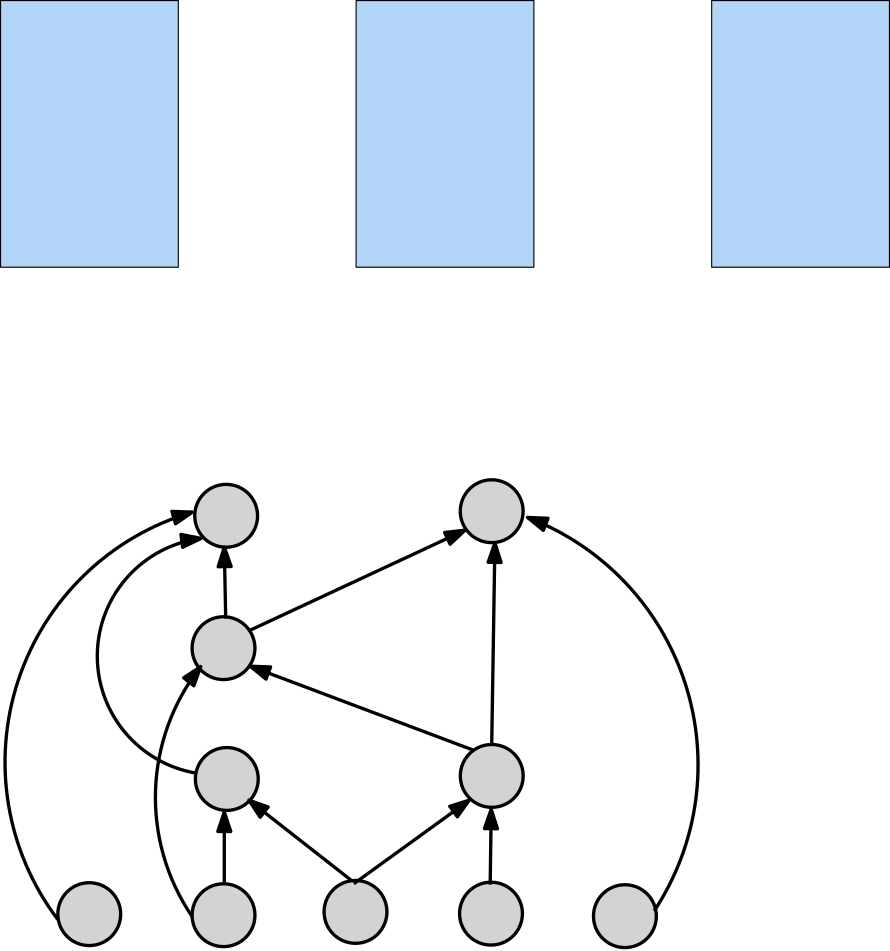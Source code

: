 <?xml version="1.0"?>
<!DOCTYPE ipe SYSTEM "ipe.dtd">
<ipe version="70212" creator="Ipe 7.2.12">
<info created="D:20190817135040" modified="D:20190817150540"/>
<ipestyle name="basic">
<symbol name="arrow/arc(spx)">
<path stroke="sym-stroke" fill="sym-stroke" pen="sym-pen">
0 0 m
-1 0.333 l
-1 -0.333 l
h
</path>
</symbol>
<symbol name="arrow/farc(spx)">
<path stroke="sym-stroke" fill="white" pen="sym-pen">
0 0 m
-1 0.333 l
-1 -0.333 l
h
</path>
</symbol>
<symbol name="arrow/ptarc(spx)">
<path stroke="sym-stroke" fill="sym-stroke" pen="sym-pen">
0 0 m
-1 0.333 l
-0.8 0 l
-1 -0.333 l
h
</path>
</symbol>
<symbol name="arrow/fptarc(spx)">
<path stroke="sym-stroke" fill="white" pen="sym-pen">
0 0 m
-1 0.333 l
-0.8 0 l
-1 -0.333 l
h
</path>
</symbol>
<symbol name="mark/circle(sx)" transformations="translations">
<path fill="sym-stroke">
0.6 0 0 0.6 0 0 e
0.4 0 0 0.4 0 0 e
</path>
</symbol>
<symbol name="mark/disk(sx)" transformations="translations">
<path fill="sym-stroke">
0.6 0 0 0.6 0 0 e
</path>
</symbol>
<symbol name="mark/fdisk(sfx)" transformations="translations">
<group>
<path fill="sym-fill">
0.5 0 0 0.5 0 0 e
</path>
<path fill="sym-stroke" fillrule="eofill">
0.6 0 0 0.6 0 0 e
0.4 0 0 0.4 0 0 e
</path>
</group>
</symbol>
<symbol name="mark/box(sx)" transformations="translations">
<path fill="sym-stroke" fillrule="eofill">
-0.6 -0.6 m
0.6 -0.6 l
0.6 0.6 l
-0.6 0.6 l
h
-0.4 -0.4 m
0.4 -0.4 l
0.4 0.4 l
-0.4 0.4 l
h
</path>
</symbol>
<symbol name="mark/square(sx)" transformations="translations">
<path fill="sym-stroke">
-0.6 -0.6 m
0.6 -0.6 l
0.6 0.6 l
-0.6 0.6 l
h
</path>
</symbol>
<symbol name="mark/fsquare(sfx)" transformations="translations">
<group>
<path fill="sym-fill">
-0.5 -0.5 m
0.5 -0.5 l
0.5 0.5 l
-0.5 0.5 l
h
</path>
<path fill="sym-stroke" fillrule="eofill">
-0.6 -0.6 m
0.6 -0.6 l
0.6 0.6 l
-0.6 0.6 l
h
-0.4 -0.4 m
0.4 -0.4 l
0.4 0.4 l
-0.4 0.4 l
h
</path>
</group>
</symbol>
<symbol name="mark/cross(sx)" transformations="translations">
<group>
<path fill="sym-stroke">
-0.43 -0.57 m
0.57 0.43 l
0.43 0.57 l
-0.57 -0.43 l
h
</path>
<path fill="sym-stroke">
-0.43 0.57 m
0.57 -0.43 l
0.43 -0.57 l
-0.57 0.43 l
h
</path>
</group>
</symbol>
<symbol name="arrow/fnormal(spx)">
<path stroke="sym-stroke" fill="white" pen="sym-pen">
0 0 m
-1 0.333 l
-1 -0.333 l
h
</path>
</symbol>
<symbol name="arrow/pointed(spx)">
<path stroke="sym-stroke" fill="sym-stroke" pen="sym-pen">
0 0 m
-1 0.333 l
-0.8 0 l
-1 -0.333 l
h
</path>
</symbol>
<symbol name="arrow/fpointed(spx)">
<path stroke="sym-stroke" fill="white" pen="sym-pen">
0 0 m
-1 0.333 l
-0.8 0 l
-1 -0.333 l
h
</path>
</symbol>
<symbol name="arrow/linear(spx)">
<path stroke="sym-stroke" pen="sym-pen">
-1 0.333 m
0 0 l
-1 -0.333 l
</path>
</symbol>
<symbol name="arrow/fdouble(spx)">
<path stroke="sym-stroke" fill="white" pen="sym-pen">
0 0 m
-1 0.333 l
-1 -0.333 l
h
-1 0 m
-2 0.333 l
-2 -0.333 l
h
</path>
</symbol>
<symbol name="arrow/double(spx)">
<path stroke="sym-stroke" fill="sym-stroke" pen="sym-pen">
0 0 m
-1 0.333 l
-1 -0.333 l
h
-1 0 m
-2 0.333 l
-2 -0.333 l
h
</path>
</symbol>
<pen name="heavier" value="0.8"/>
<pen name="fat" value="1.2"/>
<pen name="ultrafat" value="2"/>
<symbolsize name="large" value="5"/>
<symbolsize name="small" value="2"/>
<symbolsize name="tiny" value="1.1"/>
<arrowsize name="large" value="10"/>
<arrowsize name="small" value="5"/>
<arrowsize name="tiny" value="3"/>
<color name="red" value="1 0 0"/>
<color name="green" value="0 1 0"/>
<color name="blue" value="0 0 1"/>
<color name="yellow" value="1 1 0"/>
<color name="orange" value="1 0.647 0"/>
<color name="gold" value="1 0.843 0"/>
<color name="purple" value="0.627 0.125 0.941"/>
<color name="gray" value="0.745"/>
<color name="brown" value="0.647 0.165 0.165"/>
<color name="navy" value="0 0 0.502"/>
<color name="pink" value="1 0.753 0.796"/>
<color name="seagreen" value="0.18 0.545 0.341"/>
<color name="turquoise" value="0.251 0.878 0.816"/>
<color name="violet" value="0.933 0.51 0.933"/>
<color name="darkblue" value="0 0 0.545"/>
<color name="darkcyan" value="0 0.545 0.545"/>
<color name="darkgray" value="0.663"/>
<color name="darkgreen" value="0 0.392 0"/>
<color name="darkmagenta" value="0.545 0 0.545"/>
<color name="darkorange" value="1 0.549 0"/>
<color name="darkred" value="0.545 0 0"/>
<color name="lightblue" value="0.678 0.847 0.902"/>
<color name="lightcyan" value="0.878 1 1"/>
<color name="lightgray" value="0.827"/>
<color name="lightgreen" value="0.565 0.933 0.565"/>
<color name="lightyellow" value="1 1 0.878"/>
<dashstyle name="dashed" value="[4] 0"/>
<dashstyle name="dotted" value="[1 3] 0"/>
<dashstyle name="dash dotted" value="[4 2 1 2] 0"/>
<dashstyle name="dash dot dotted" value="[4 2 1 2 1 2] 0"/>
<textsize name="large" value="\large"/>
<textsize name="Large" value="\Large"/>
<textsize name="LARGE" value="\LARGE"/>
<textsize name="huge" value="\huge"/>
<textsize name="Huge" value="\Huge"/>
<textsize name="small" value="\small"/>
<textsize name="footnote" value="\footnotesize"/>
<textsize name="tiny" value="\tiny"/>
<textstyle name="center" begin="\begin{center}" end="\end{center}"/>
<textstyle name="itemize" begin="\begin{itemize}" end="\end{itemize}"/>
<textstyle name="item" begin="\begin{itemize}\item{}" end="\end{itemize}"/>
<gridsize name="4 pts" value="4"/>
<gridsize name="8 pts (~3 mm)" value="8"/>
<gridsize name="16 pts (~6 mm)" value="16"/>
<gridsize name="32 pts (~12 mm)" value="32"/>
<gridsize name="10 pts (~3.5 mm)" value="10"/>
<gridsize name="20 pts (~7 mm)" value="20"/>
<gridsize name="14 pts (~5 mm)" value="14"/>
<gridsize name="28 pts (~10 mm)" value="28"/>
<gridsize name="56 pts (~20 mm)" value="56"/>
<anglesize name="90 deg" value="90"/>
<anglesize name="60 deg" value="60"/>
<anglesize name="45 deg" value="45"/>
<anglesize name="30 deg" value="30"/>
<anglesize name="22.5 deg" value="22.5"/>
<opacity name="10%" value="0.1"/>
<opacity name="30%" value="0.3"/>
<opacity name="50%" value="0.5"/>
<opacity name="75%" value="0.75"/>
<tiling name="falling" angle="-60" step="4" width="1"/>
<tiling name="rising" angle="30" step="4" width="1"/>
</ipestyle>
<page>
<layer name="alpha"/>
<view layers="alpha" active="alpha"/>
<path layer="alpha" stroke="black" fill="0.698 0.831 0.961">
32 800 m
32 704 l
96 704 l
96 800 l
h
</path>
<path matrix="1 0 0 1 128 0" stroke="black" fill="0.698 0.831 0.961">
32 800 m
32 704 l
96 704 l
96 800 l
h
</path>
<path matrix="1 0 0 1 256 0" stroke="black" fill="0.698 0.831 0.961">
32 800 m
32 704 l
96 704 l
96 800 l
h
</path>
<path matrix="1 0 0 1 -200.073 -176.888" stroke="black" fill="lightgray" pen="fat">
11.3137 0 0 11.3137 264 648 e
</path>
<path matrix="1 0 0 1 -151.732 -177.276" stroke="black" fill="lightgray" pen="fat">
11.3137 0 0 11.3137 264 648 e
</path>
<path matrix="1 0 0 1 -104.218 -176.082" stroke="black" fill="lightgray" pen="fat">
11.3137 0 0 11.3137 264 648 e
</path>
<path matrix="1 0 0 1 -55.441 -176.708" stroke="black" fill="lightgray" pen="fat">
11.3137 0 0 11.3137 264 648 e
</path>
<path matrix="1 0 0 1 -7.232 -177.618" stroke="black" fill="lightgray" pen="fat">
11.3137 0 0 11.3137 264 648 e
</path>
<path matrix="1 0 0 1 -55.172 -127.131" stroke="black" fill="lightgray" pen="fat">
11.3137 0 0 11.3137 264 648 e
</path>
<path matrix="1 0 0 1 -150.548 -128.234" stroke="black" fill="lightgray" pen="fat">
11.3137 0 0 11.3137 264 648 e
</path>
<path matrix="1 0 0 1 -151.733 -81.1408" stroke="black" fill="lightgray" pen="fat">
11.3137 0 0 11.3137 264 648 e
</path>
<path matrix="1 0 0 1 -150.785 -33.488" stroke="black" fill="lightgray" pen="fat">
11.3137 0 0 11.3137 264 648 e
</path>
<path matrix="1 0 0 1 -55.189 -31.839" stroke="black" fill="lightgray" pen="fat">
11.3137 0 0 11.3137 264 648 e
</path>
<path matrix="1 0 0 1 -280 -176" stroke="black" pen="fat" arrow="normal/normal">
392.544 658.516 m
392.544 683.878 l
</path>
<path matrix="1 0 0 1 -280 -176" stroke="black" pen="fat" arrow="normal/normal">
380.982 646.234 m
76.1394 0 0 -76.1394 443.886 689.132 384.078 736.251 a
</path>
<path matrix="1 0 0 1 -280 -176" stroke="black" pen="fat" arrow="normal/normal">
438.352 659.199 m
401.39 688.143 l
</path>
<path matrix="1 0 0 1 -280 -176" stroke="black" pen="fat" arrow="normal/normal">
439.174 658.061 m
480.748 688.143 l
</path>
<path matrix="1 0 0 1 -280 -176" stroke="black" pen="fat" arrow="normal/normal">
488.27 657.71 m
488.637 684.882 l
</path>
<path matrix="1 0 0 1 -280 -176" stroke="black" pen="fat" arrow="normal/normal">
332.578 645.219 m
93.8358 0 0 -93.8358 407.447 701.786 381.059 791.835 a
</path>
<path matrix="1 0 0 1 -280 -176" stroke="black" pen="fat" arrow="normal/normal">
547.32 648.28 m
95.3653 0 0 95.3653 467.732 700.818 501.688 789.933 a
</path>
<path matrix="1 0 0 1 -280 -176" stroke="black" pen="fat" arrow="normal/normal">
382.668 697.827 m
42.715 0 0 -42.715 389.539 739.986 384.184 782.364 a
</path>
<path matrix="1 0 0 1 -280 -176" stroke="black" pen="fat" arrow="normal/normal">
481.974 706.223 m
401.83 736.373 l
</path>
<path matrix="1 0 0 1 -280 -176" stroke="black" pen="fat" arrow="normal/normal">
488.821 708.374 m
489.97 780.751 l
</path>
<path matrix="1 0 0 1 -280 -176" stroke="black" pen="fat" arrow="normal/normal">
401.371 749.112 m
479.217 785.342 l
</path>
<path matrix="1 0 0 1 -280 -176" stroke="black" pen="fat" arrow="normal/normal">
393.053 753.537 m
392.548 779.221 l
</path>
</page>
</ipe>

